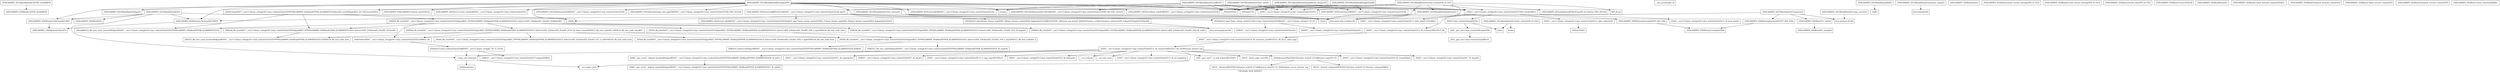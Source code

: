 digraph "Call graph: bond_hybrid.ll" {
	label="Call graph: bond_hybrid.ll";

	Node0x555cf6fc6f50 [shape=record,label="{_ZN9LAMMPS_NS10BondHybridC2EPNS_6LAMMPSE}"];
	Node0x555cf6fc6f50 -> Node0x555cf6f555e0;
	Node0x555cf6f555e0 [shape=record,label="{_ZN9LAMMPS_NS4BondC2EPNS_6LAMMPSE}"];
	Node0x555cf6f3bdf0 [shape=record,label="{_ZN9LAMMPS_NS10BondHybridD2Ev}"];
	Node0x555cf6f3bdf0 -> Node0x555cf6f3b3f0;
	Node0x555cf6f3bdf0 -> Node0x555cf6f7d540;
	Node0x555cf6f3bdf0 -> Node0x555cf6f92a80;
	Node0x555cf6f3bdf0 -> Node0x555cf6f310a0;
	Node0x555cf6f3bdf0 -> Node0x555cf6f2d020;
	Node0x555cf6f3b3f0 [shape=record,label="{_ZdaPv}"];
	Node0x555cf6f2d020 [shape=record,label="{_ZN9LAMMPS_NS6Memory7destroyIiEEvRPT_}"];
	Node0x555cf6f2d020 -> Node0x555cf6f77f40;
	Node0x555cf6f72bc0 [shape=record,label="{__gxx_personality_v0}"];
	Node0x555cf6f7d540 [shape=record,label="{__clang_call_terminate}"];
	Node0x555cf6f7d540 -> Node0x555cf6f81470;
	Node0x555cf6f7d540 -> Node0x555cf6f5c620;
	Node0x555cf6f81470 [shape=record,label="{__cxa_begin_catch}"];
	Node0x555cf6f5c620 [shape=record,label="{_ZSt9terminatev}"];
	Node0x555cf6f310a0 [shape=record,label="{_ZN9LAMMPS_NS6Memory7destroyIiEEvRPPT_}"];
	Node0x555cf6f310a0 -> Node0x555cf6f77f40;
	Node0x555cf6f92a80 [shape=record,label="{_ZN9LAMMPS_NS4BondD2Ev}"];
	Node0x555cf6f4abd0 [shape=record,label="{_ZN9LAMMPS_NS10BondHybridD0Ev}"];
	Node0x555cf6f4abd0 -> Node0x555cf6f0e1b0;
	Node0x555cf6f0e1b0 [shape=record,label="{_ZdlPv}"];
	Node0x555cf6ef0bc0 [shape=record,label="{_ZN9LAMMPS_NS10BondHybrid7computeEii}"];
	Node0x555cf6ef0bc0 -> Node0x555cf6f310a0;
	Node0x555cf6ef0bc0 -> Node0x555cf6eed720;
	Node0x555cf6ef0bc0 -> Node0x555cf6eef9f0;
	Node0x555cf6ef0bc0 -> Node0x555cf6eed8c0;
	Node0x555cf6f00750 [shape=record,label="{_ZN9LAMMPS_NS5utils16missing_cmd_argsERKNSt7__cxx1112basic_stringIcSt11char_traitsIcESaIcEEEiS8_PNS_5ErrorE}"];
	Node0x555cf6f529b0 [shape=record,label="{_ZNSt7__cxx1112basic_stringIcSt11char_traitsIcESaIcEE16_M_construct_auxIPKcEEvT_S8_St12__false_type}"];
	Node0x555cf6f529b0 -> Node0x555cf6f56f50;
	Node0x555cf6f04d00 [shape=record,label="{_ZNSaIcEC1Ev}"];
	Node0x555cf6efe400 [shape=record,label="{_ZNSt7__cxx1112basic_stringIcSt11char_traitsIcESaIcEEC2IS3_EEPKcRKS3_}"];
	Node0x555cf6efe400 -> Node0x555cf6f26930;
	Node0x555cf6efe400 -> Node0x555cf6eff430;
	Node0x555cf6efe400 -> Node0x555cf6f00c80;
	Node0x555cf6efe400 -> Node0x555cf6f03060;
	Node0x555cf6efe400 -> Node0x555cf6f03ae0;
	Node0x555cf6eed720 [shape=record,label="{_ZN9LAMMPS_NS6Memory6createIiEEPPT_RS4_iiPKc}"];
	Node0x555cf6eed720 -> Node0x555cf6ef0e40;
	Node0x555cf6eef9f0 [shape=record,label="{_ZN9LAMMPS_NS4Bond7ev_initEiii}"];
	Node0x555cf6eef9f0 -> Node0x555cf6fc6f90;
	Node0x555cf6eed8c0 [shape=record,label="{llvm.memset.p0.i64}"];
	Node0x555cf6eed6a0 [shape=record,label="{_ZN9LAMMPS_NS10BondHybrid8allocateEv}"];
	Node0x555cf6eed6a0 -> Node0x555cf6eedc30;
	Node0x555cf6eed6a0 -> Node0x555cf6f10970;
	Node0x555cf6eed6a0 -> Node0x555cf6eef8c0;
	Node0x555cf6eedc30 [shape=record,label="{_ZN9LAMMPS_NS6Memory6createIiEEPT_RS3_iPKc}"];
	Node0x555cf6eedc30 -> Node0x555cf6ef0e40;
	Node0x555cf6eef8c0 [shape=record,label="{llvm.umul.with.overflow.i64}"];
	Node0x555cf6f10970 [shape=record,label="{_Znam}"];
	Node0x555cf6f0e120 [shape=record,label="{_ZN9LAMMPS_NS10BondHybrid8settingsEiPPc}"];
	Node0x555cf6f0e120 -> Node0x555cf6f04d00;
	Node0x555cf6f0e120 -> Node0x555cf6efe400;
	Node0x555cf6f0e120 -> Node0x555cf6fa8e80;
	Node0x555cf6f0e120 -> Node0x555cf6f00750;
	Node0x555cf6f0e120 -> Node0x555cf6ef4ef0;
	Node0x555cf6f0e120 -> Node0x555cf6f25010;
	Node0x555cf6f0e120 -> Node0x555cf6ef9920;
	Node0x555cf6f0e120 -> Node0x555cf6ef0f50;
	Node0x555cf6f0e120 -> Node0x555cf6ef0830;
	Node0x555cf6f0e120 -> Node0x555cf6eef930;
	Node0x555cf6f0e120 -> Node0x555cf6ef0a40;
	Node0x555cf6f0e120 -> Node0x555cf6ef0c40;
	Node0x555cf6f0e120 -> Node0x555cf6eeffc0;
	Node0x555cf6f0e120 -> Node0x555cf6f3b3f0;
	Node0x555cf6f0e120 -> Node0x555cf6f10970;
	Node0x555cf6f0e120 -> Node0x555cf6eef8c0;
	Node0x555cf6f0e120 -> Node0x555cf6f2d020;
	Node0x555cf6f0e120 -> Node0x555cf6f310a0;
	Node0x555cf6f3ca90 [shape=record,label="{_ZN9LAMMPS_NS10BondHybrid12memory_usageEv}"];
	Node0x555cf6f3ca90 -> Node0x555cf6f3d320;
	Node0x555cf6f3d320 [shape=record,label="{llvm.fmuladd.f64}"];
	Node0x555cf6f3ee90 [shape=record,label="{_ZN9LAMMPS_NS4Bond4initEv}"];
	Node0x555cf6f3fe10 [shape=record,label="{_ZN9LAMMPS_NS4Bond22write_restart_settingsEP8_IO_FILE}"];
	Node0x555cf6f404c0 [shape=record,label="{_ZN9LAMMPS_NS4Bond21read_restart_settingsEP8_IO_FILE}"];
	Node0x555cf6f428f0 [shape=record,label="{_ZN9LAMMPS_NS4Bond10write_dataEP8_IO_FILE}"];
	Node0x555cf6f432c0 [shape=record,label="{_ZN9LAMMPS_NS4Bond7extractEPKcRi}"];
	Node0x555cf6f445f0 [shape=record,label="{_ZN9LAMMPS_NS4Bond6reinitEv}"];
	Node0x555cf6f455b0 [shape=record,label="{_ZN9LAMMPS_NS4Bond17pack_forward_commEiPiPdiS1_}"];
	Node0x555cf6f4ad30 [shape=record,label="{_ZN9LAMMPS_NS4Bond19unpack_forward_commEiiPd}"];
	Node0x555cf6ef4ef0 [shape=record,label="{_ZNSt7__cxx1112basic_stringIcSt11char_traitsIcESaIcEED1Ev}"];
	Node0x555cf6f25010 [shape=record,label="{_ZNSaIcED1Ev}"];
	Node0x555cf6eeffc0 [shape=record,label="{strcmp}"];
	Node0x555cf6ef0c40 [shape=record,label="{_ZN9LAMMPS_NS5Error3allERKNSt7__cxx1112basic_stringIcSt11char_traitsIcESaIcEEEiS8_}"];
	Node0x555cf6ef0a40 [shape=record,label="{_ZN9LAMMPS_NS5utils8strmatchERKNSt7__cxx1112basic_stringIcSt11char_traitsIcESaIcEEES8_}"];
	Node0x555cf6eef930 [shape=record,label="{_ZN9LAMMPS_NS5Force8new_bondERKNSt7__cxx1112basic_stringIcSt11char_traitsIcESaIcEEEiRi}"];
	Node0x555cf6ef0830 [shape=record,label="{_ZN9LAMMPS_NS5Force11store_styleERKNSt7__cxx1112basic_stringIcSt11char_traitsIcESaIcEEEi}"];
	Node0x555cf6ef0f50 [shape=record,label="{_ZNKSt3mapINSt7__cxx1112basic_stringIcSt11char_traitsIcESaIcEEEPFPN9LAMMPS_NS4BondEPNS6_6LAMMPSEESt4lessIS5_ESaISt4pairIKS5_SC_EEE5countERSG_}"];
	Node0x555cf6ef0f50 -> Node0x555cf6f069f0;
	Node0x555cf6ef0f50 -> Node0x555cf6f07790;
	Node0x555cf6ef0f50 -> Node0x555cf6f07c90;
	Node0x555cf6ef9920 [shape=record,label="{_ZN9LAMMPS_NS6LAMMPS11match_styleEPKcS2_}"];
	Node0x555cf6fa8e80 [shape=record,label="{_ZN9LAMMPS_NS10BondHybrid5flagsEv}"];
	Node0x555cf6f12310 [shape=record,label="{_ZN9LAMMPS_NS10BondHybrid12init_svectorEv}"];
	Node0x555cf6f12310 -> Node0x555cf6f3b3f0;
	Node0x555cf6f12310 -> Node0x555cf6eef8c0;
	Node0x555cf6f12310 -> Node0x555cf6f10970;
	Node0x555cf6f171d0 [shape=record,label="{_ZN9LAMMPS_NS10BondHybrid5coeffEiPPc}"];
	Node0x555cf6f171d0 -> Node0x555cf6eed6a0;
	Node0x555cf6f171d0 -> Node0x555cf6f04d00;
	Node0x555cf6f171d0 -> Node0x555cf6efe400;
	Node0x555cf6f171d0 -> Node0x555cf6f19a40;
	Node0x555cf6f171d0 -> Node0x555cf6ef4ef0;
	Node0x555cf6f171d0 -> Node0x555cf6f25010;
	Node0x555cf6f171d0 -> Node0x555cf6eeffc0;
	Node0x555cf6f171d0 -> Node0x555cf6ef0c40;
	Node0x555cf6f19a40 [shape=record,label="{_ZN9LAMMPS_NS5utils6boundsIiEEvPKciRKNSt7__cxx1112basic_stringIcSt11char_traitsIcESaIcEEEllRT_SD_PNS_5ErrorE}"];
	Node0x555cf6f20050 [shape=record,label="{_ZN9LAMMPS_NS10BondHybrid10init_styleEv}"];
	Node0x555cf6f20050 -> Node0x555cf6f04d00;
	Node0x555cf6f20050 -> Node0x555cf6efe400;
	Node0x555cf6f20050 -> Node0x555cf6f25010;
	Node0x555cf6f20050 -> Node0x555cf6f21020;
	Node0x555cf6f20050 -> Node0x555cf6ef4ef0;
	Node0x555cf6f21020 [shape=record,label="{_ZN9LAMMPS_NS5Error3allIJRPcEEEvRKNSt7__cxx1112basic_stringIcSt11char_traitsIcESaIcEEEiSB_DpOT_}"];
	Node0x555cf6f21020 -> Node0x555cf6fa9d60;
	Node0x555cf6f21020 -> Node0x555cf6f5afe0;
	Node0x555cf6f21020 -> Node0x555cf6f26490;
	Node0x555cf6f21db0 [shape=record,label="{_ZN9LAMMPS_NS10BondHybrid20equilibrium_distanceEi}"];
	Node0x555cf6f21db0 -> Node0x555cf6f04d00;
	Node0x555cf6f21db0 -> Node0x555cf6efe400;
	Node0x555cf6f21db0 -> Node0x555cf6f25010;
	Node0x555cf6f21db0 -> Node0x555cf6f2bc70;
	Node0x555cf6f21db0 -> Node0x555cf6ef4ef0;
	Node0x555cf6f2bc70 [shape=record,label="{_ZN9LAMMPS_NS5Error3oneERKNSt7__cxx1112basic_stringIcSt11char_traitsIcESaIcEEEiS8_}"];
	Node0x555cf6f32fe0 [shape=record,label="{_ZN9LAMMPS_NS10BondHybrid13write_restartEP8_IO_FILE}"];
	Node0x555cf6f32fe0 -> Node0x555cf6f2d700;
	Node0x555cf6f32fe0 -> Node0x555cf6f2f1a0;
	Node0x555cf6f2d700 [shape=record,label="{fwrite}"];
	Node0x555cf6f2f1a0 [shape=record,label="{strlen}"];
	Node0x555cf6f2fbf0 [shape=record,label="{_ZN9LAMMPS_NS10BondHybrid12read_restartEP8_IO_FILE}"];
	Node0x555cf6f2fbf0 -> Node0x555cf6f33410;
	Node0x555cf6f2fbf0 -> Node0x555cf6f35f60;
	Node0x555cf6f2fbf0 -> Node0x555cf6eef8c0;
	Node0x555cf6f2fbf0 -> Node0x555cf6f10970;
	Node0x555cf6f2fbf0 -> Node0x555cf6f25010;
	Node0x555cf6f2fbf0 -> Node0x555cf6ef4ef0;
	Node0x555cf6f2fbf0 -> Node0x555cf6eed6a0;
	Node0x555cf6f2fbf0 -> Node0x555cf6eef930;
	Node0x555cf6f2fbf0 -> Node0x555cf6efe400;
	Node0x555cf6f2fbf0 -> Node0x555cf6f04d00;
	Node0x555cf6f33410 [shape=record,label="{_ZN9LAMMPS_NS5utils6sfreadEPKciPvmmP8_IO_FILES2_PNS_5ErrorE}"];
	Node0x555cf6f35f60 [shape=record,label="{MPI_Bcast}"];
	Node0x555cf6f398f0 [shape=record,label="{_ZN9LAMMPS_NS10BondHybrid6singleEidiiRd}"];
	Node0x555cf6f398f0 -> Node0x555cf6f04d00;
	Node0x555cf6f398f0 -> Node0x555cf6efe400;
	Node0x555cf6f398f0 -> Node0x555cf6f25010;
	Node0x555cf6f398f0 -> Node0x555cf6f2bc70;
	Node0x555cf6f398f0 -> Node0x555cf6ef4ef0;
	Node0x555cf6f3ba30 [shape=record,label="{_ZN9LAMMPS_NS10BondHybrid12copy_svectorEi}"];
	Node0x555cf6f3ba30 -> Node0x555cf6eed8c0;
	Node0x555cf6f4b0d0 [shape=record,label="{_ZN9LAMMPS_NS4Bond17pack_reverse_commEiiPd}"];
	Node0x555cf6f4bb80 [shape=record,label="{_ZN9LAMMPS_NS4Bond19unpack_reverse_commEiPiPd}"];
	Node0x555cf6f4ca70 [shape=record,label="{_ZN9LAMMPS_NS4Bond11born_matrixEidiiRdS1_}"];
	Node0x555cf6fc6f90 [shape=record,label="{_ZN9LAMMPS_NS4Bond8ev_setupEiii}"];
	Node0x555cf6f77f40 [shape=record,label="{_ZN9LAMMPS_NS6Memory5sfreeEPv}"];
	Node0x555cf6ef0e40 [shape=record,label="{_ZN9LAMMPS_NS6Memory7smallocElPKc}"];
	Node0x555cf6f26930 [shape=record,label="{_ZNSt7__cxx1112basic_stringIcSt11char_traitsIcESaIcEE13_M_local_dataEv}"];
	Node0x555cf6eff430 [shape=record,label="{_ZNSt7__cxx1112basic_stringIcSt11char_traitsIcESaIcEE12_Alloc_hiderC1EPcRKS3_}"];
	Node0x555cf6f03060 [shape=record,label="{_ZNSt7__cxx1112basic_stringIcSt11char_traitsIcESaIcEE12_M_constructIPKcEEvT_S8_}"];
	Node0x555cf6f03060 -> Node0x555cf6f529b0;
	Node0x555cf6f00c80 [shape=record,label="{_ZNSt11char_traitsIcE6lengthEPKc}"];
	Node0x555cf6f00c80 -> Node0x555cf6f546a0;
	Node0x555cf6f00c80 -> Node0x555cf6f2f1a0;
	Node0x555cf6f03ae0 [shape=record,label="{_ZNSt7__cxx1112basic_stringIcSt11char_traitsIcESaIcEE12_Alloc_hiderD2Ev}"];
	Node0x555cf6f03ae0 -> Node0x555cf6f559b0;
	Node0x555cf6f56f50 [shape=record,label="{_ZNSt7__cxx1112basic_stringIcSt11char_traitsIcESaIcEE12_M_constructIPKcEEvT_S8_St20forward_iterator_tag}"];
	Node0x555cf6f56f50 -> Node0x555cf6f59e60;
	Node0x555cf6f56f50 -> Node0x555cf6f5bc80;
	Node0x555cf6f56f50 -> Node0x555cf6f5c3b0;
	Node0x555cf6f56f50 -> Node0x555cf6f5cbb0;
	Node0x555cf6f56f50 -> Node0x555cf6f5d0f0;
	Node0x555cf6f56f50 -> Node0x555cf6f5d720;
	Node0x555cf6f56f50 -> Node0x555cf6f5e190;
	Node0x555cf6f56f50 -> Node0x555cf6f70410;
	Node0x555cf6f56f50 -> Node0x555cf6f81470;
	Node0x555cf6f56f50 -> Node0x555cf6fd6c60;
	Node0x555cf6f56f50 -> Node0x555cf6fd6ce0;
	Node0x555cf6f56f50 -> Node0x555cf6fd6d60;
	Node0x555cf6f56f50 -> Node0x555cf6fd6de0;
	Node0x555cf6f56f50 -> Node0x555cf6f7d540;
	Node0x555cf6f59e60 [shape=record,label="{_ZN9__gnu_cxx17__is_null_pointerIKcEEbPT_}"];
	Node0x555cf6f5bc80 [shape=record,label="{_ZSt19__throw_logic_errorPKc}"];
	Node0x555cf6f5c3b0 [shape=record,label="{_ZSt8distanceIPKcENSt15iterator_traitsIT_E15difference_typeES3_S3_}"];
	Node0x555cf6f5c3b0 -> Node0x555cf6fd6e60;
	Node0x555cf6f5c3b0 -> Node0x555cf6fd6f10;
	Node0x555cf6f5d0f0 [shape=record,label="{_ZNSt7__cxx1112basic_stringIcSt11char_traitsIcESaIcEE7_M_dataEPc}"];
	Node0x555cf6f5cbb0 [shape=record,label="{_ZNSt7__cxx1112basic_stringIcSt11char_traitsIcESaIcEE9_M_createERmm}"];
	Node0x555cf6f5d720 [shape=record,label="{_ZNSt7__cxx1112basic_stringIcSt11char_traitsIcESaIcEE11_M_capacityEm}"];
	Node0x555cf6f70410 [shape=record,label="{_ZNSt7__cxx1112basic_stringIcSt11char_traitsIcESaIcEE13_S_copy_charsEPcPKcS7_}"];
	Node0x555cf6f5e190 [shape=record,label="{_ZNKSt7__cxx1112basic_stringIcSt11char_traitsIcESaIcEE7_M_dataEv}"];
	Node0x555cf6fd6c60 [shape=record,label="{_ZNSt7__cxx1112basic_stringIcSt11char_traitsIcESaIcEE10_M_disposeEv}"];
	Node0x555cf6fd6ce0 [shape=record,label="{__cxa_rethrow}"];
	Node0x555cf6fd6d60 [shape=record,label="{__cxa_end_catch}"];
	Node0x555cf6fd6de0 [shape=record,label="{_ZNSt7__cxx1112basic_stringIcSt11char_traitsIcESaIcEE13_M_set_lengthEm}"];
	Node0x555cf6fd6f10 [shape=record,label="{_ZSt10__distanceIPKcENSt15iterator_traitsIT_E15difference_typeES3_S3_St26random_access_iterator_tag}"];
	Node0x555cf6fd6e60 [shape=record,label="{_ZSt19__iterator_categoryIPKcENSt15iterator_traitsIT_E17iterator_categoryERKS3_}"];
	Node0x555cf6f546a0 [shape=record,label="{_ZN9__gnu_cxx11char_traitsIcE6lengthEPKc}"];
	Node0x555cf6f546a0 -> Node0x555cf6fd7110;
	Node0x555cf6fd7110 [shape=record,label="{_ZN9__gnu_cxx11char_traitsIcE2eqERKcS3_}"];
	Node0x555cf6f559b0 [shape=record,label="{_ZNSaIcED2Ev}"];
	Node0x555cf6f07c90 [shape=record,label="{_ZSteqRKSt23_Rb_tree_const_iteratorISt4pairIKNSt7__cxx1112basic_stringIcSt11char_traitsIcESaIcEEEPFPN9LAMMPS_NS4BondEPNS8_6LAMMPSEEEESI_}"];
	Node0x555cf6f069f0 [shape=record,label="{_ZNKSt8_Rb_treeINSt7__cxx1112basic_stringIcSt11char_traitsIcESaIcEEESt4pairIKS5_PFPN9LAMMPS_NS4BondEPNS8_6LAMMPSEEESt10_Select1stISF_ESt4lessIS5_ESaISF_EE4findERS7_}"];
	Node0x555cf6f069f0 -> Node0x555cf6fd71f0;
	Node0x555cf6f069f0 -> Node0x555cf6fd72a0;
	Node0x555cf6f069f0 -> Node0x555cf6fd7380;
	Node0x555cf6f069f0 -> Node0x555cf6f07790;
	Node0x555cf6f069f0 -> Node0x555cf6f07c90;
	Node0x555cf6f069f0 -> Node0x555cf6f67820;
	Node0x555cf6f069f0 -> Node0x555cf6f67ee0;
	Node0x555cf6f069f0 -> Node0x555cf6f69bd0;
	Node0x555cf6f07790 [shape=record,label="{_ZNKSt8_Rb_treeINSt7__cxx1112basic_stringIcSt11char_traitsIcESaIcEEESt4pairIKS5_PFPN9LAMMPS_NS4BondEPNS8_6LAMMPSEEESt10_Select1stISF_ESt4lessIS5_ESaISF_EE3endEv}"];
	Node0x555cf6f07790 -> Node0x555cf6fd85a0;
	Node0x555cf6fd7380 [shape=record,label="{_ZNKSt8_Rb_treeINSt7__cxx1112basic_stringIcSt11char_traitsIcESaIcEEESt4pairIKS5_PFPN9LAMMPS_NS4BondEPNS8_6LAMMPSEEESt10_Select1stISF_ESt4lessIS5_ESaISF_EE14_M_lower_boundEPKSt13_Rb_tree_nodeISF_EPKSt18_Rb_tree_node_baseRS7_}"];
	Node0x555cf6fd7380 -> Node0x555cf6fd8620;
	Node0x555cf6fd7380 -> Node0x555cf6f67ee0;
	Node0x555cf6fd7380 -> Node0x555cf6fd86d0;
	Node0x555cf6fd7380 -> Node0x555cf6fd8750;
	Node0x555cf6fd7380 -> Node0x555cf6fd85a0;
	Node0x555cf6fd71f0 [shape=record,label="{_ZNKSt8_Rb_treeINSt7__cxx1112basic_stringIcSt11char_traitsIcESaIcEEESt4pairIKS5_PFPN9LAMMPS_NS4BondEPNS8_6LAMMPSEEESt10_Select1stISF_ESt4lessIS5_ESaISF_EE8_M_beginEv}"];
	Node0x555cf6fd72a0 [shape=record,label="{_ZNKSt8_Rb_treeINSt7__cxx1112basic_stringIcSt11char_traitsIcESaIcEEESt4pairIKS5_PFPN9LAMMPS_NS4BondEPNS8_6LAMMPSEEESt10_Select1stISF_ESt4lessIS5_ESaISF_EE6_M_endEv}"];
	Node0x555cf6f67ee0 [shape=record,label="{_ZNKSt4lessINSt7__cxx1112basic_stringIcSt11char_traitsIcESaIcEEEEclERKS5_S8_}"];
	Node0x555cf6f67ee0 -> Node0x555cf6fd87d0;
	Node0x555cf6f67820 [shape=record,label="{_ZNSt8_Rb_treeINSt7__cxx1112basic_stringIcSt11char_traitsIcESaIcEEESt4pairIKS5_PFPN9LAMMPS_NS4BondEPNS8_6LAMMPSEEESt10_Select1stISF_ESt4lessIS5_ESaISF_EE6_S_keyEPKSt18_Rb_tree_node_base}"];
	Node0x555cf6f67820 -> Node0x555cf6fd8620;
	Node0x555cf6f69bd0 [shape=record,label="{llvm.memcpy.p0.p0.i64}"];
	Node0x555cf6fd8620 [shape=record,label="{_ZNSt8_Rb_treeINSt7__cxx1112basic_stringIcSt11char_traitsIcESaIcEEESt4pairIKS5_PFPN9LAMMPS_NS4BondEPNS8_6LAMMPSEEESt10_Select1stISF_ESt4lessIS5_ESaISF_EE6_S_keyEPKSt13_Rb_tree_nodeISF_E}"];
	Node0x555cf6fd8620 -> Node0x555cf6fd8880;
	Node0x555cf6fd8620 -> Node0x555cf6fd8930;
	Node0x555cf6fd86d0 [shape=record,label="{_ZNSt8_Rb_treeINSt7__cxx1112basic_stringIcSt11char_traitsIcESaIcEEESt4pairIKS5_PFPN9LAMMPS_NS4BondEPNS8_6LAMMPSEEESt10_Select1stISF_ESt4lessIS5_ESaISF_EE7_S_leftEPKSt18_Rb_tree_node_base}"];
	Node0x555cf6fd8880 [shape=record,label="{_ZNKSt13_Rb_tree_nodeISt4pairIKNSt7__cxx1112basic_stringIcSt11char_traitsIcESaIcEEEPFPN9LAMMPS_NS4BondEPNS8_6LAMMPSEEEE9_M_valptrEv}"];
	Node0x555cf6fd8880 -> Node0x555cf6fd89b0;
	Node0x555cf6fd8930 [shape=record,label="{_ZNKSt10_Select1stISt4pairIKNSt7__cxx1112basic_stringIcSt11char_traitsIcESaIcEEEPFPN9LAMMPS_NS4BondEPNS8_6LAMMPSEEEEclERKSF_}"];
	Node0x555cf6fd8750 [shape=record,label="{_ZNSt8_Rb_treeINSt7__cxx1112basic_stringIcSt11char_traitsIcESaIcEEESt4pairIKS5_PFPN9LAMMPS_NS4BondEPNS8_6LAMMPSEEESt10_Select1stISF_ESt4lessIS5_ESaISF_EE8_S_rightEPKSt18_Rb_tree_node_base}"];
	Node0x555cf6fd85a0 [shape=record,label="{_ZNSt23_Rb_tree_const_iteratorISt4pairIKNSt7__cxx1112basic_stringIcSt11char_traitsIcESaIcEEEPFPN9LAMMPS_NS4BondEPNS8_6LAMMPSEEEEC2EPKSt18_Rb_tree_node_base}"];
	Node0x555cf6fd89b0 [shape=record,label="{_ZNK9__gnu_cxx16__aligned_membufISt4pairIKNSt7__cxx1112basic_stringIcSt11char_traitsIcESaIcEEEPFPN9LAMMPS_NS4BondEPNS9_6LAMMPSEEEE6_M_ptrEv}"];
	Node0x555cf6fd89b0 -> Node0x555cf6fd8a30;
	Node0x555cf6fd8a30 [shape=record,label="{_ZNK9__gnu_cxx16__aligned_membufISt4pairIKNSt7__cxx1112basic_stringIcSt11char_traitsIcESaIcEEEPFPN9LAMMPS_NS4BondEPNS9_6LAMMPSEEEE7_M_addrEv}"];
	Node0x555cf6fd87d0 [shape=record,label="{_ZStltIcSt11char_traitsIcESaIcEEbRKNSt7__cxx1112basic_stringIT_T0_T1_EESA_}"];
	Node0x555cf6fd87d0 -> Node0x555cf6fd8ae0;
	Node0x555cf6fd87d0 -> Node0x555cf6f7d540;
	Node0x555cf6fd8ae0 [shape=record,label="{_ZNKSt7__cxx1112basic_stringIcSt11char_traitsIcESaIcEE7compareERKS4_}"];
	Node0x555cf6f26490 [shape=record,label="{_ZN9LAMMPS_NS5Error4_allERKNSt7__cxx1112basic_stringIcSt11char_traitsIcESaIcEEEiN3fmt6v9_lmp17basic_string_viewIcEENSA_17basic_format_argsINSA_20basic_format_contextINSA_8appenderEcEEEE}"];
	Node0x555cf6fa9d60 [shape=record,label="{_ZN3fmt6v9_lmp17basic_string_viewIcEC2ISt11char_traitsIcESaIcEEERKNSt7__cxx1112basic_stringIcT_T0_EE}"];
	Node0x555cf6fa9d60 -> Node0x555cf6fd8bc0;
	Node0x555cf6fa9d60 -> Node0x555cf6fd8c70;
	Node0x555cf6f5afe0 [shape=record,label="{_ZN3fmt6v9_lmp16make_format_argsINS0_20basic_format_contextINS0_8appenderEcEEJRPcEEENS0_16format_arg_storeIT_JDpNSt9remove_cvINSt16remove_referenceIT0_E4typeEE4typeEEEEDpOSB_}"];
	Node0x555cf6f5afe0 -> Node0x555cf6f69bd0;
	Node0x555cf6fd8bc0 [shape=record,label="{_ZNKSt7__cxx1112basic_stringIcSt11char_traitsIcESaIcEE4dataEv}"];
	Node0x555cf6fd8c70 [shape=record,label="{_ZNKSt7__cxx1112basic_stringIcSt11char_traitsIcESaIcEE4sizeEv}"];
}
